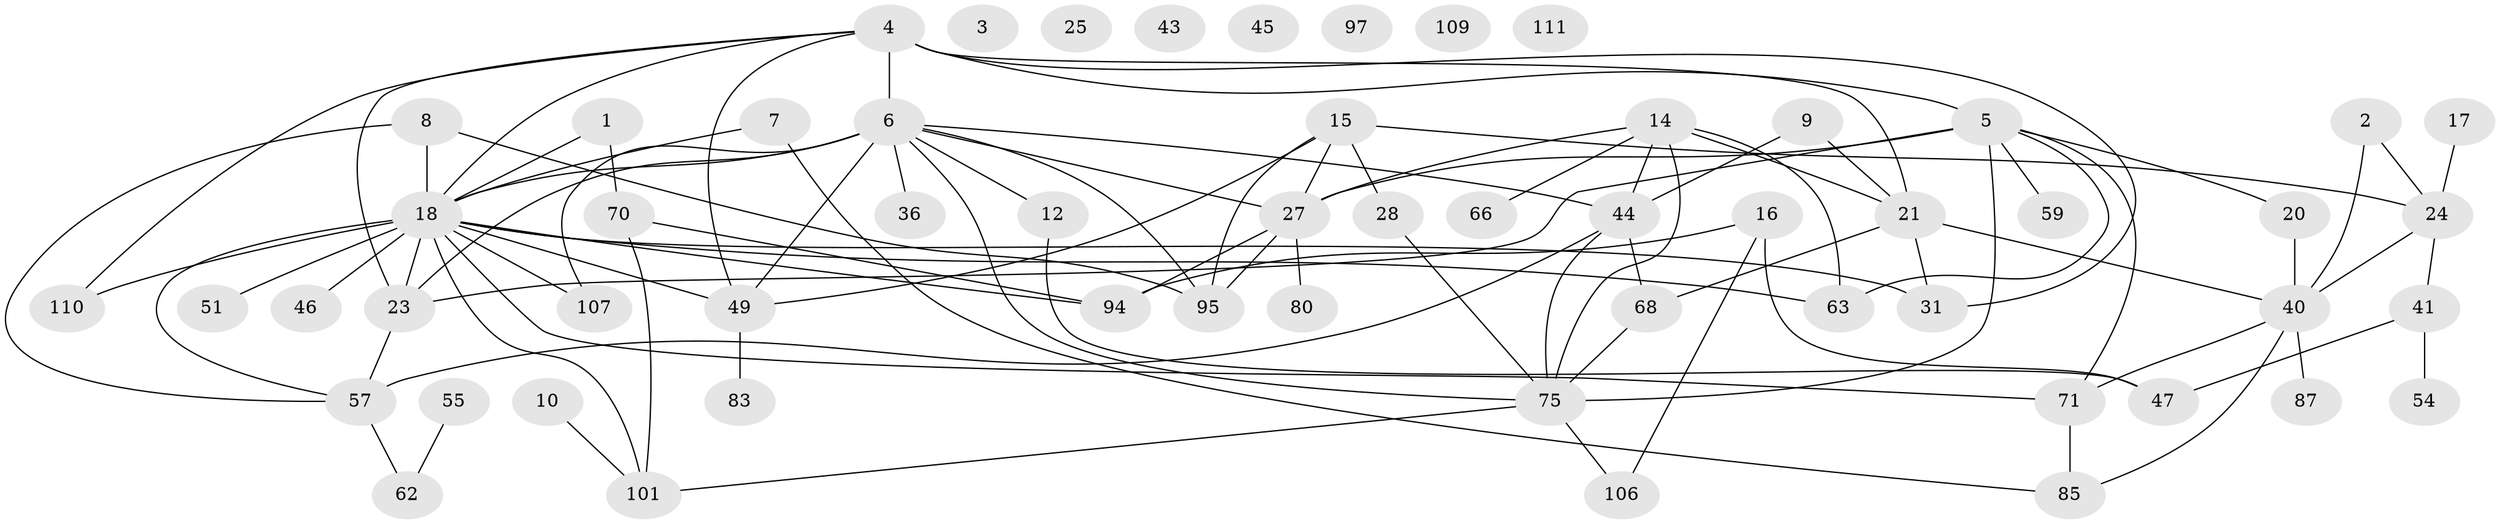 // original degree distribution, {2: 0.23931623931623933, 1: 0.1794871794871795, 0: 0.05982905982905983, 3: 0.1794871794871795, 4: 0.18803418803418803, 5: 0.09401709401709402, 6: 0.05128205128205128, 7: 0.008547008547008548}
// Generated by graph-tools (version 1.1) at 2025/13/03/09/25 04:13:00]
// undirected, 58 vertices, 93 edges
graph export_dot {
graph [start="1"]
  node [color=gray90,style=filled];
  1;
  2 [super="+29"];
  3;
  4 [super="+11+13"];
  5 [super="+84+105+76"];
  6 [super="+37+30+26"];
  7 [super="+50"];
  8 [super="+99+65"];
  9 [super="+38"];
  10 [super="+92"];
  12 [super="+96"];
  14 [super="+115+22+61"];
  15 [super="+35+86"];
  16;
  17;
  18 [super="+33+112+19"];
  20;
  21 [super="+88"];
  23 [super="+34"];
  24 [super="+32"];
  25;
  27 [super="+72"];
  28;
  31;
  36 [super="+73"];
  40 [super="+69+58+82"];
  41 [super="+52"];
  43;
  44 [super="+113"];
  45;
  46;
  47 [super="+48"];
  49 [super="+53"];
  51 [super="+79"];
  54;
  55 [super="+67"];
  57 [super="+60+78"];
  59;
  62;
  63;
  66;
  68;
  70 [super="+108"];
  71 [super="+77+91"];
  75 [super="+93"];
  80;
  83;
  85;
  87;
  94 [super="+100"];
  95 [super="+102"];
  97;
  101 [super="+104"];
  106;
  107;
  109;
  110;
  111;
  1 -- 18;
  1 -- 70;
  2 -- 24;
  2 -- 40;
  4 -- 23;
  4 -- 49;
  4 -- 6 [weight=3];
  4 -- 31;
  4 -- 18;
  4 -- 110;
  4 -- 21;
  4 -- 5;
  5 -- 59;
  5 -- 27;
  5 -- 63;
  5 -- 75;
  5 -- 23;
  5 -- 71;
  5 -- 20;
  6 -- 27;
  6 -- 49 [weight=2];
  6 -- 75;
  6 -- 107;
  6 -- 12;
  6 -- 44;
  6 -- 23;
  6 -- 36;
  6 -- 95;
  6 -- 18;
  7 -- 18;
  7 -- 85;
  8 -- 57;
  8 -- 95;
  8 -- 18;
  9 -- 44;
  9 -- 21;
  10 -- 101;
  12 -- 47;
  14 -- 27;
  14 -- 63;
  14 -- 66;
  14 -- 44;
  14 -- 75;
  14 -- 21;
  15 -- 27;
  15 -- 28;
  15 -- 24 [weight=2];
  15 -- 95;
  15 -- 49;
  16 -- 94;
  16 -- 106;
  16 -- 47;
  17 -- 24;
  18 -- 51;
  18 -- 49 [weight=2];
  18 -- 46;
  18 -- 23;
  18 -- 101;
  18 -- 57;
  18 -- 107;
  18 -- 110;
  18 -- 63;
  18 -- 94;
  18 -- 31;
  18 -- 71;
  20 -- 40;
  21 -- 68;
  21 -- 40;
  21 -- 31;
  23 -- 57 [weight=4];
  24 -- 40;
  24 -- 41;
  27 -- 80;
  27 -- 94;
  27 -- 95;
  28 -- 75;
  40 -- 87;
  40 -- 71 [weight=2];
  40 -- 85;
  41 -- 47;
  41 -- 54;
  44 -- 75;
  44 -- 68;
  44 -- 57;
  49 -- 83;
  55 -- 62;
  57 -- 62;
  68 -- 75;
  70 -- 94 [weight=2];
  70 -- 101;
  71 -- 85;
  75 -- 101;
  75 -- 106;
}
